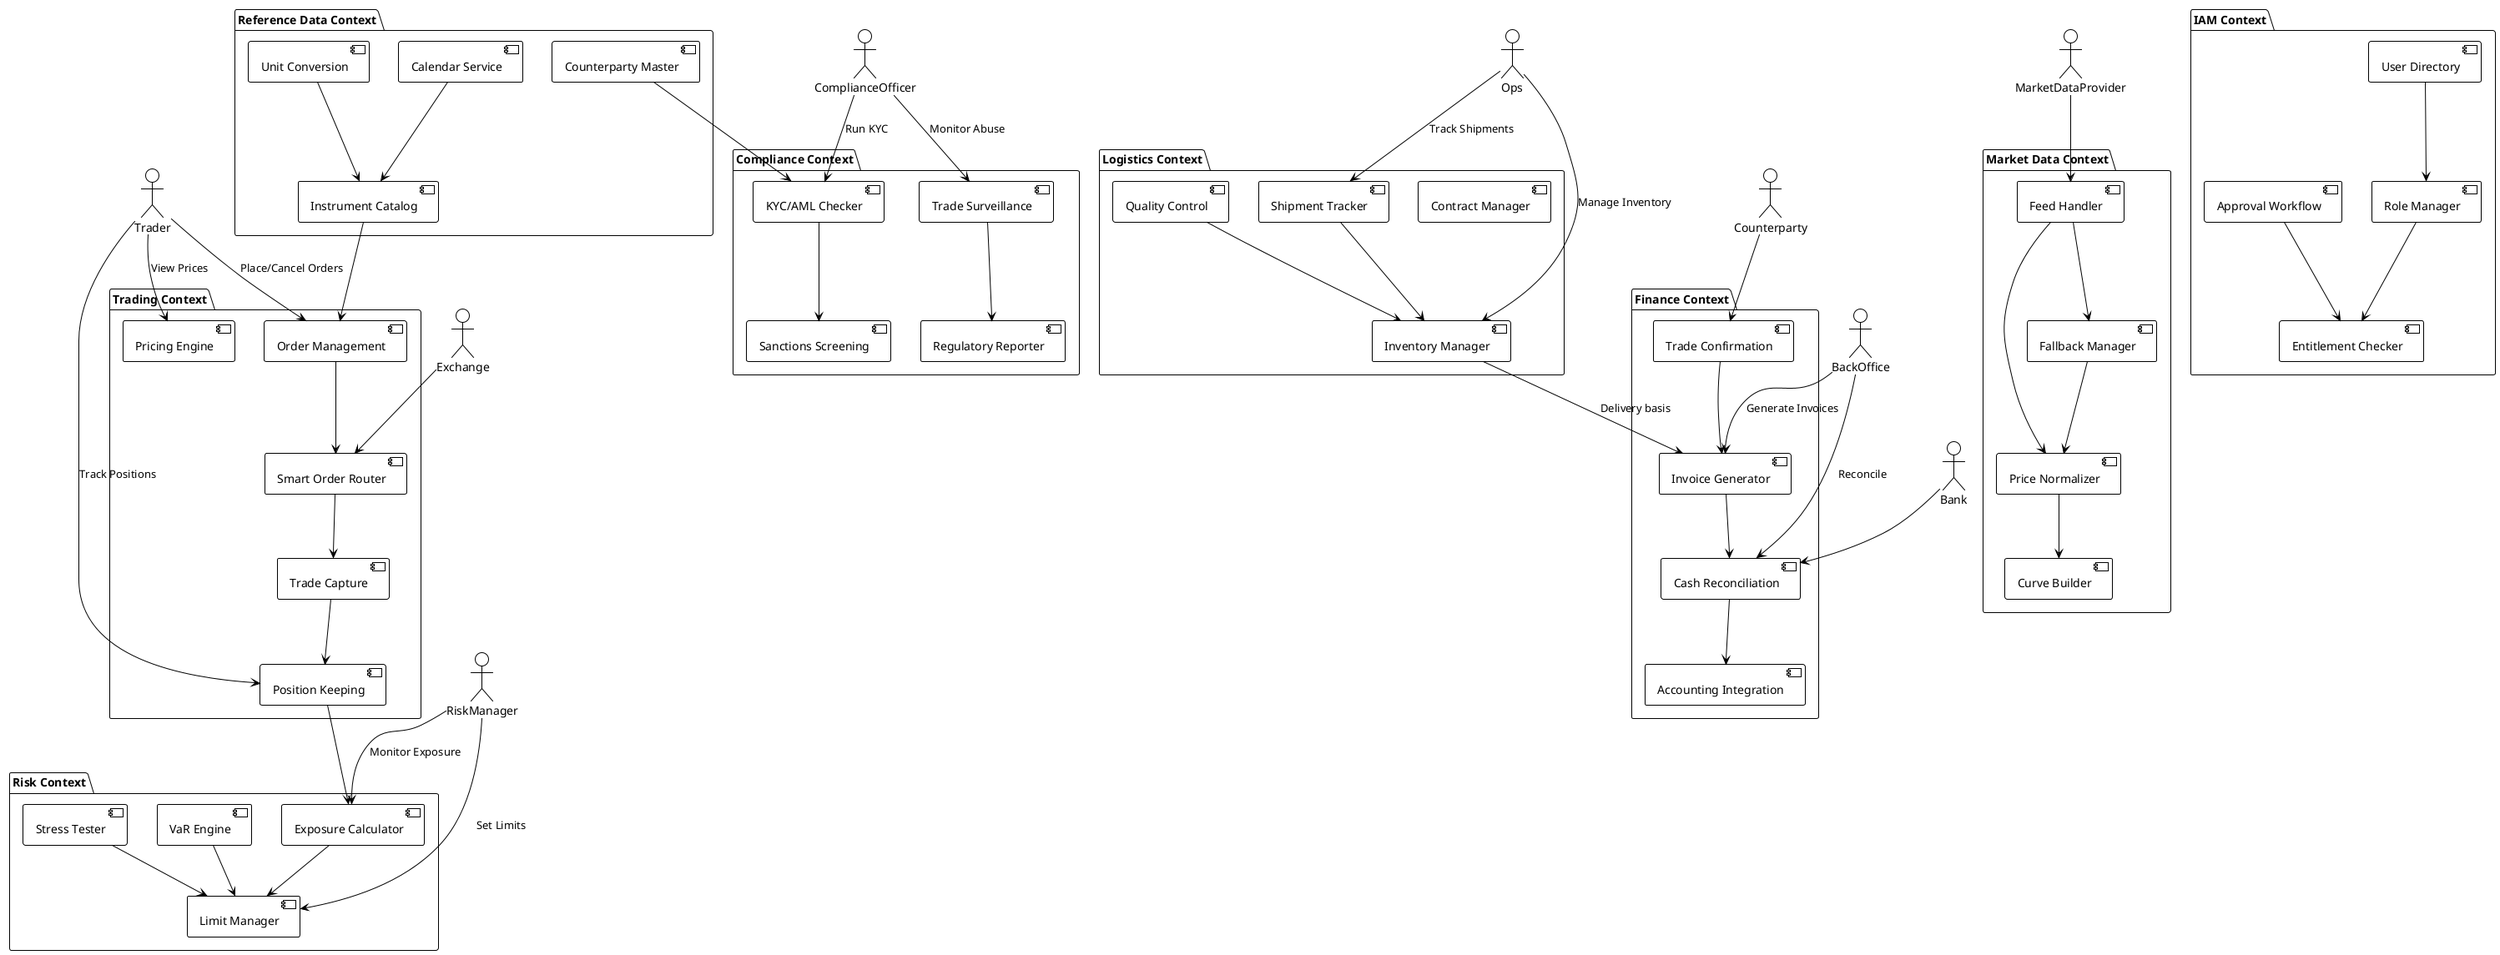 @startuml GlobalIntegration
!theme plain

actor Trader
actor RiskManager
actor Ops as OpsUser
actor BackOffice
actor ComplianceOfficer
actor Exchange
actor MarketDataProvider
actor Bank
actor Counterparty

package "Trading Context" {
  [Order Management] as OM
  [Trade Capture] as TC
  [Position Keeping] as PK
  [Smart Order Router] as SOR
  [Pricing Engine] as PE
}

package "Risk Context" {
  [Exposure Calculator] as EXC
  [VaR Engine] as VAR
  [Limit Manager] as LM
  [Stress Tester] as ST
}

package "Finance Context" {
  [Trade Confirmation] as CONF
  [Invoice Generator] as INV
  [Cash Reconciliation] as CASH
  [Accounting Integration] as ACC
}

package "Logistics Context" {
  [Contract Manager] as LCM
  [Shipment Tracker] as LST
  [Inventory Manager] as LIM
  [Quality Control] as LQC
}

package "Compliance Context" {
  [KYC/AML Checker] as CKYC
  [Sanctions Screening] as CSS
  [Trade Surveillance] as CTS
  [Regulatory Reporter] as CRR
}

package "Market Data Context" {
  [Feed Handler] as FH
  [Price Normalizer] as PN
  [Curve Builder] as CB
  [Fallback Manager] as FM
}

package "Reference Data Context" {
  [Instrument Catalog] as RIC
  [Counterparty Master] as RCM
  [Calendar Service] as RCAL
  [Unit Conversion] as RUC
}

package "IAM Context" {
  [User Directory] as IUD
  [Role Manager] as IRM
  [Entitlement Checker] as IEC
  [Approval Workflow] as IAW
}

' --- Actors to contexts ---
Trader --> OM : Place/Cancel Orders
Trader --> PE : View Prices
Trader --> PK : Track Positions
RiskManager --> LM : Set Limits
RiskManager --> EXC : Monitor Exposure
OpsUser --> LST : Track Shipments
OpsUser --> LIM : Manage Inventory
BackOffice --> INV : Generate Invoices
BackOffice --> CASH : Reconcile
ComplianceOfficer --> CKYC : Run KYC
ComplianceOfficer --> CTS : Monitor Abuse

Exchange --> SOR
MarketDataProvider --> FH
Bank --> CASH
Counterparty --> CONF

' --- Inter-context flows ---
OM --> SOR
SOR --> TC
TC --> PK
PK --> EXC
EXC --> LM
VAR --> LM
ST --> LM
CONF --> INV
INV --> CASH
CASH --> ACC
LST --> LIM
LQC --> LIM
LIM --> INV : Delivery basis
CKYC --> CSS
CTS --> CRR
FH --> PN
PN --> CB
FH --> FM
FM --> PN
RIC --> OM
RCM --> CKYC
RCAL --> RIC
RUC --> RIC
IUD --> IRM
IRM --> IEC
IAW --> IEC

@enduml